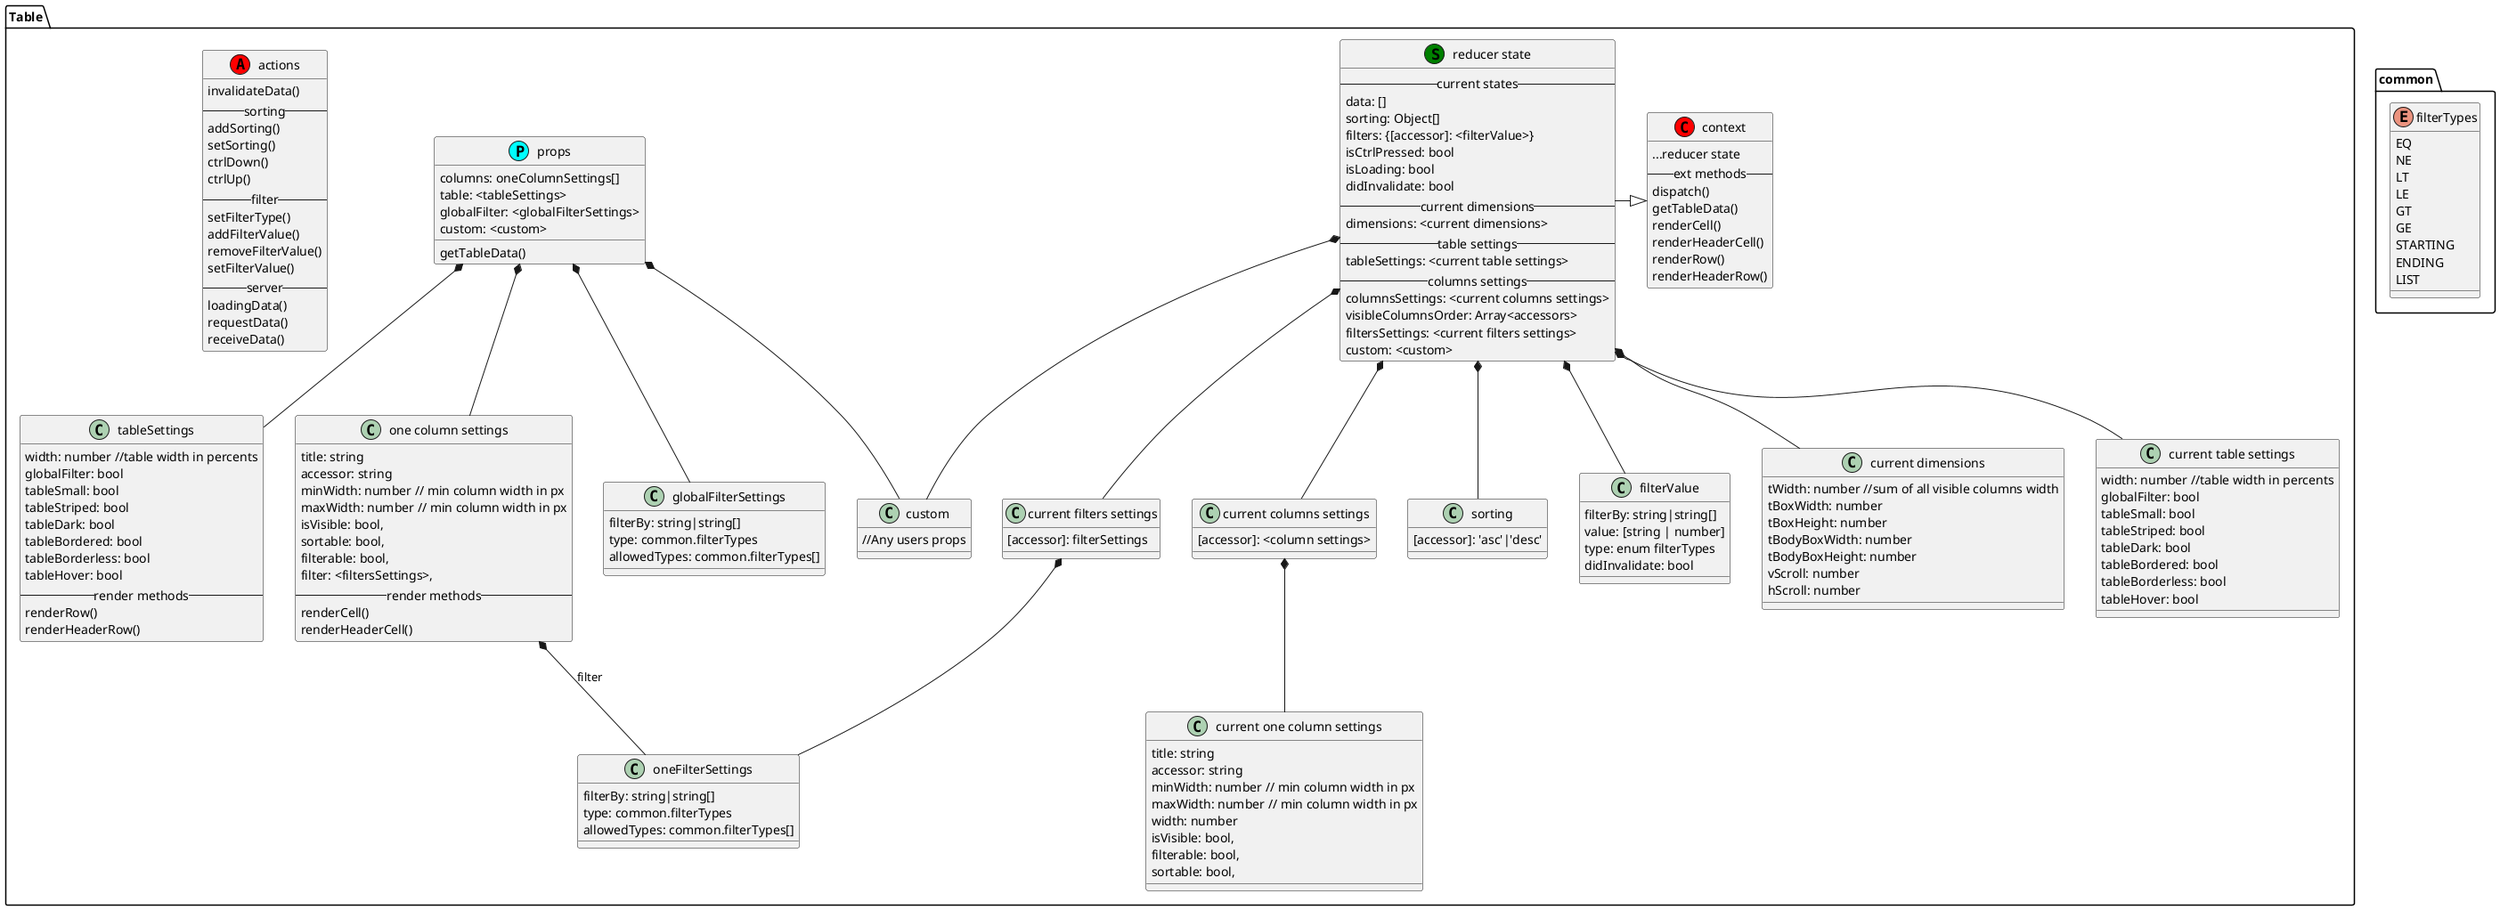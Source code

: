 @startuml
namespace common {
    enum filterTypes {
        EQ
        NE
        LT
        LE
        GT
        GE
        STARTING
        ENDING
        LIST
    }
}
namespace Table {
    class props <<(P, aqua)>> {
        columns: oneColumnSettings[]
        table: <tableSettings>
        globalFilter: <globalFilterSettings>
        custom: <custom>
        getTableData()
    }
    class actions <<(A, red)>> {
        invalidateData()
        --sorting--
        addSorting()
        setSorting()
        ctrlDown()
        ctrlUp()
        --filter--
        setFilterType()
        addFilterValue()
        removeFilterValue()
        setFilterValue()
        --server--
        loadingData()
        requestData()
        receiveData()
    }
    class context << (C, red) >> {
        ...reducer state
        --ext methods--
        dispatch()
        getTableData()
        renderCell()
        renderHeaderCell()
        renderRow()
        renderHeaderRow()
    }
    class "reducer state" as reducerState <<(S,green)>> {
        --current states--
        data: []
        sorting: Object[]
        filters: {[accessor]: <filterValue>}
        isCtrlPressed: bool
        isLoading: bool
        didInvalidate: bool
        --current dimensions--
        dimensions: <current dimensions>
        --table settings--
        tableSettings: <current table settings>
        --columns settings--
        columnsSettings: <current columns settings>
        visibleColumnsOrder: Array<accessors>
        filtersSettings: <current filters settings>
        custom: <custom>
    }
    class sorting {
        [accessor]: 'asc'|'desc'
    }
    class filterValue {
        filterBy: string|string[]
        value: [string | number]
        type: enum filterTypes
        didInvalidate: bool
    }
    class "current dimensions" as liveDimensions {
        tWidth: number //sum of all visible columns width
        tBoxWidth: number
        tBoxHeight: number
        tBodyBoxWidth: number
        tBodyBoxHeight: number
        vScroll: number
        hScroll: number
    }
    class tableSettings {
        width: number //table width in percents
        globalFilter: bool
        tableSmall: bool
        tableStriped: bool
        tableDark: bool
        tableBordered: bool
        tableBorderless: bool
        tableHover: bool
        --render methods--
        renderRow()
        renderHeaderRow()
    }
    class "current table settings" as liveTableSettings {
        width: number //table width in percents
        globalFilter: bool
        tableSmall: bool
        tableStriped: bool
        tableDark: bool
        tableBordered: bool
        tableBorderless: bool
        tableHover: bool
    }

    class "one column settings" as oneColumnSettings {
        title: string
        accessor: string
        minWidth: number // min column width in px
        maxWidth: number // min column width in px
        isVisible: bool,
        sortable: bool,
        filterable: bool,
        filter: <filtersSettings>,
        --render methods--
        renderCell()
        renderHeaderCell()
    }
    class globalFilterSettings {
        filterBy: string|string[]
        type: common.filterTypes
        allowedTypes: common.filterTypes[]
    }
    class "current columns settings" as liveColumnsSettings {
        [accessor]: <column settings>
    }
    class "current one column settings" as liveOneColumnSettings {
        title: string
        accessor: string
        minWidth: number // min column width in px
        maxWidth: number // min column width in px
        width: number
        isVisible: bool,
        filterable: bool,
        sortable: bool,

    }
    class oneFilterSettings {
        filterBy: string|string[]
        type: common.filterTypes
        allowedTypes: common.filterTypes[]
    }
    class "current filters settings" as liveFiltersSettings {
        [accessor]: filterSettings
    }
    class custom {
        //Any users props
    }

    context <|-left- reducerState
    reducerState *-- filterValue
    props *-- tableSettings
    props *-- oneColumnSettings
    props *-- globalFilterSettings
    props *-- custom
    reducerState *-- sorting
    reducerState *-- custom
    reducerState *-- liveColumnsSettings
    liveColumnsSettings *-- liveOneColumnSettings
    reducerState *-- liveTableSettings
    oneColumnSettings *-- oneFilterSettings :filter
    reducerState *-- liveFiltersSettings
    liveFiltersSettings *-- oneFilterSettings
    reducerState *-- liveDimensions
}
@enduml
